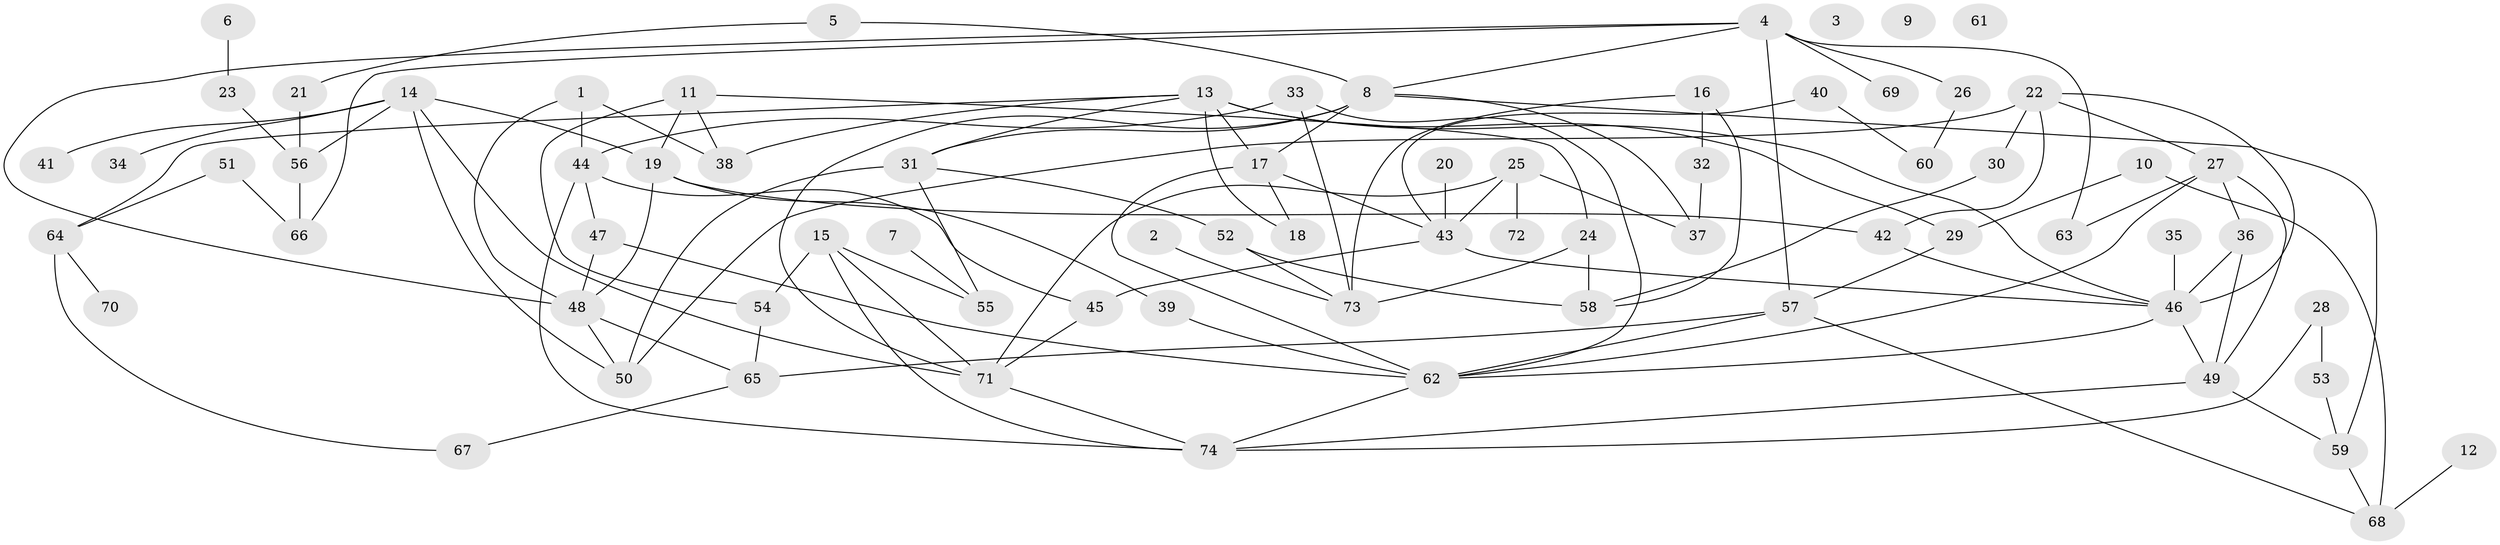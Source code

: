 // coarse degree distribution, {4: 0.18604651162790697, 6: 0.023255813953488372, 3: 0.09302325581395349, 1: 0.23255813953488372, 5: 0.16279069767441862, 2: 0.11627906976744186, 7: 0.06976744186046512, 8: 0.09302325581395349, 10: 0.023255813953488372}
// Generated by graph-tools (version 1.1) at 2025/35/03/04/25 23:35:44]
// undirected, 74 vertices, 120 edges
graph export_dot {
  node [color=gray90,style=filled];
  1;
  2;
  3;
  4;
  5;
  6;
  7;
  8;
  9;
  10;
  11;
  12;
  13;
  14;
  15;
  16;
  17;
  18;
  19;
  20;
  21;
  22;
  23;
  24;
  25;
  26;
  27;
  28;
  29;
  30;
  31;
  32;
  33;
  34;
  35;
  36;
  37;
  38;
  39;
  40;
  41;
  42;
  43;
  44;
  45;
  46;
  47;
  48;
  49;
  50;
  51;
  52;
  53;
  54;
  55;
  56;
  57;
  58;
  59;
  60;
  61;
  62;
  63;
  64;
  65;
  66;
  67;
  68;
  69;
  70;
  71;
  72;
  73;
  74;
  1 -- 38;
  1 -- 44;
  1 -- 48;
  2 -- 73;
  4 -- 8;
  4 -- 26;
  4 -- 48;
  4 -- 57;
  4 -- 63;
  4 -- 66;
  4 -- 69;
  5 -- 8;
  5 -- 21;
  6 -- 23;
  7 -- 55;
  8 -- 17;
  8 -- 31;
  8 -- 37;
  8 -- 59;
  8 -- 71;
  10 -- 29;
  10 -- 68;
  11 -- 19;
  11 -- 24;
  11 -- 38;
  11 -- 54;
  12 -- 68;
  13 -- 17;
  13 -- 18;
  13 -- 29;
  13 -- 31;
  13 -- 38;
  13 -- 46;
  13 -- 64;
  14 -- 19;
  14 -- 34;
  14 -- 41;
  14 -- 50;
  14 -- 56;
  14 -- 71;
  15 -- 54;
  15 -- 55;
  15 -- 71;
  15 -- 74;
  16 -- 32;
  16 -- 58;
  16 -- 73;
  17 -- 18;
  17 -- 43;
  17 -- 62;
  19 -- 39;
  19 -- 42;
  19 -- 48;
  20 -- 43;
  21 -- 56;
  22 -- 27;
  22 -- 30;
  22 -- 42;
  22 -- 46;
  22 -- 50;
  23 -- 56;
  24 -- 58;
  24 -- 73;
  25 -- 37;
  25 -- 43;
  25 -- 71;
  25 -- 72;
  26 -- 60;
  27 -- 36;
  27 -- 49;
  27 -- 62;
  27 -- 63;
  28 -- 53;
  28 -- 74;
  29 -- 57;
  30 -- 58;
  31 -- 50;
  31 -- 52;
  31 -- 55;
  32 -- 37;
  33 -- 44;
  33 -- 62;
  33 -- 73;
  35 -- 46;
  36 -- 46;
  36 -- 49;
  39 -- 62;
  40 -- 43;
  40 -- 60;
  42 -- 46;
  43 -- 45;
  43 -- 46;
  44 -- 45;
  44 -- 47;
  44 -- 74;
  45 -- 71;
  46 -- 49;
  46 -- 62;
  47 -- 48;
  47 -- 62;
  48 -- 50;
  48 -- 65;
  49 -- 59;
  49 -- 74;
  51 -- 64;
  51 -- 66;
  52 -- 58;
  52 -- 73;
  53 -- 59;
  54 -- 65;
  56 -- 66;
  57 -- 62;
  57 -- 65;
  57 -- 68;
  59 -- 68;
  62 -- 74;
  64 -- 67;
  64 -- 70;
  65 -- 67;
  71 -- 74;
}
